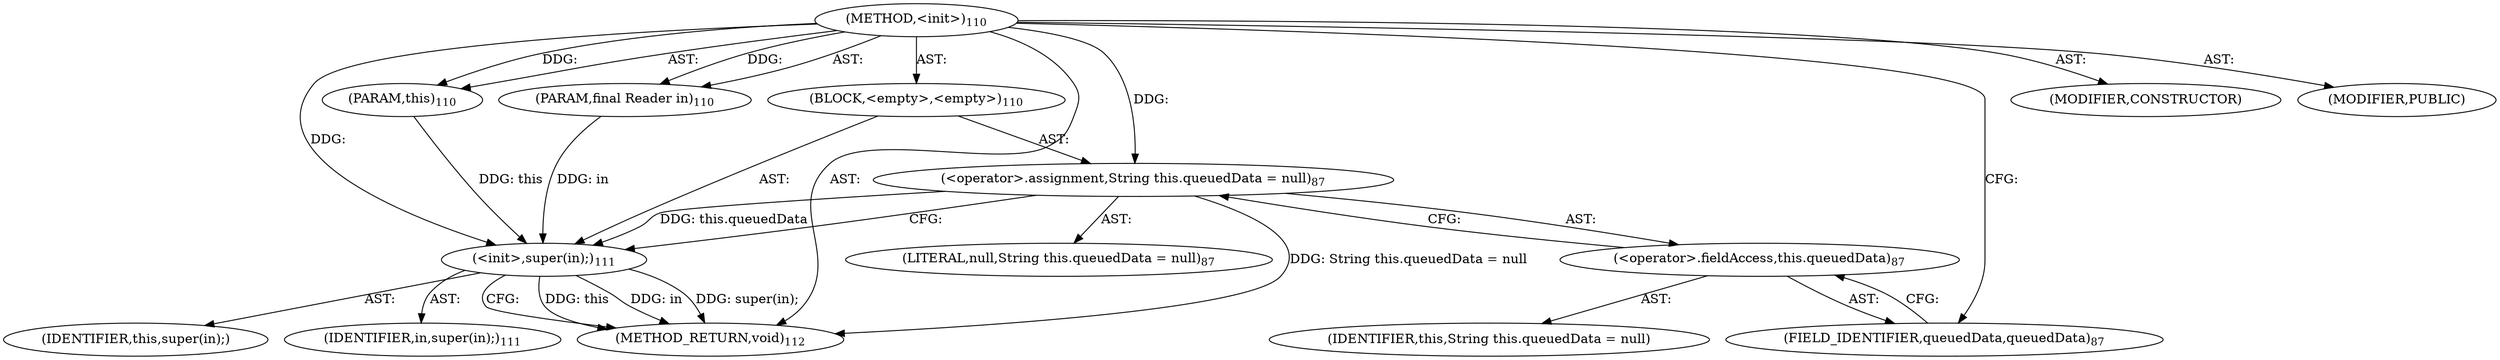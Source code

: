 digraph "&lt;init&gt;" {  
"111669149697" [label = <(METHOD,&lt;init&gt;)<SUB>110</SUB>> ]
"115964116994" [label = <(PARAM,this)<SUB>110</SUB>> ]
"115964116995" [label = <(PARAM,final Reader in)<SUB>110</SUB>> ]
"25769803777" [label = <(BLOCK,&lt;empty&gt;,&lt;empty&gt;)<SUB>110</SUB>> ]
"30064771076" [label = <(&lt;operator&gt;.assignment,String this.queuedData = null)<SUB>87</SUB>> ]
"30064771077" [label = <(&lt;operator&gt;.fieldAccess,this.queuedData)<SUB>87</SUB>> ]
"68719476742" [label = <(IDENTIFIER,this,String this.queuedData = null)> ]
"55834574849" [label = <(FIELD_IDENTIFIER,queuedData,queuedData)<SUB>87</SUB>> ]
"90194313217" [label = <(LITERAL,null,String this.queuedData = null)<SUB>87</SUB>> ]
"30064771073" [label = <(&lt;init&gt;,super(in);)<SUB>111</SUB>> ]
"68719476739" [label = <(IDENTIFIER,this,super(in);)> ]
"68719476740" [label = <(IDENTIFIER,in,super(in);)<SUB>111</SUB>> ]
"133143986181" [label = <(MODIFIER,CONSTRUCTOR)> ]
"133143986182" [label = <(MODIFIER,PUBLIC)> ]
"128849018881" [label = <(METHOD_RETURN,void)<SUB>112</SUB>> ]
  "111669149697" -> "115964116994"  [ label = "AST: "] 
  "111669149697" -> "115964116995"  [ label = "AST: "] 
  "111669149697" -> "25769803777"  [ label = "AST: "] 
  "111669149697" -> "133143986181"  [ label = "AST: "] 
  "111669149697" -> "133143986182"  [ label = "AST: "] 
  "111669149697" -> "128849018881"  [ label = "AST: "] 
  "25769803777" -> "30064771076"  [ label = "AST: "] 
  "25769803777" -> "30064771073"  [ label = "AST: "] 
  "30064771076" -> "30064771077"  [ label = "AST: "] 
  "30064771076" -> "90194313217"  [ label = "AST: "] 
  "30064771077" -> "68719476742"  [ label = "AST: "] 
  "30064771077" -> "55834574849"  [ label = "AST: "] 
  "30064771073" -> "68719476739"  [ label = "AST: "] 
  "30064771073" -> "68719476740"  [ label = "AST: "] 
  "30064771076" -> "30064771073"  [ label = "CFG: "] 
  "30064771073" -> "128849018881"  [ label = "CFG: "] 
  "30064771077" -> "30064771076"  [ label = "CFG: "] 
  "55834574849" -> "30064771077"  [ label = "CFG: "] 
  "111669149697" -> "55834574849"  [ label = "CFG: "] 
  "30064771076" -> "128849018881"  [ label = "DDG: String this.queuedData = null"] 
  "30064771073" -> "128849018881"  [ label = "DDG: this"] 
  "30064771073" -> "128849018881"  [ label = "DDG: in"] 
  "30064771073" -> "128849018881"  [ label = "DDG: super(in);"] 
  "111669149697" -> "115964116994"  [ label = "DDG: "] 
  "111669149697" -> "115964116995"  [ label = "DDG: "] 
  "111669149697" -> "30064771076"  [ label = "DDG: "] 
  "115964116994" -> "30064771073"  [ label = "DDG: this"] 
  "30064771076" -> "30064771073"  [ label = "DDG: this.queuedData"] 
  "111669149697" -> "30064771073"  [ label = "DDG: "] 
  "115964116995" -> "30064771073"  [ label = "DDG: in"] 
}
